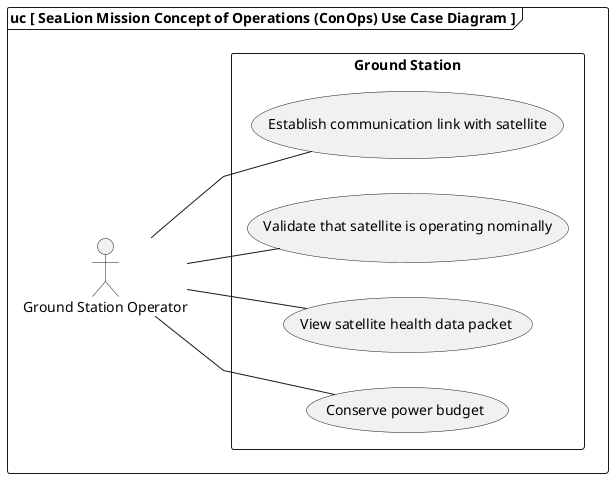 @startuml
left to right direction
skinparam linetype polyline

/'
skinparam linetype ortho
'/

frame "uc [ SeaLion Mission Concept of Operations (ConOps) Use Case Diagram ]" {

    rectangle gs as "Ground Station" {

        
        (Establish communication link with satellite)
        
        (Validate that satellite is operating nominally)
        
        (View satellite health data packet)
        
        (Conserve power budget)
        

    }

    
    :Ground Station Operator: -- (Establish communication link with satellite)
    
    :Ground Station Operator: -- (Validate that satellite is operating nominally)
    
    :Ground Station Operator: -- (View satellite health data packet)
    
    :Ground Station Operator: -- (Conserve power budget)
    

}
@enduml

